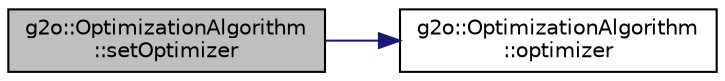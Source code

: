 digraph "g2o::OptimizationAlgorithm::setOptimizer"
{
  edge [fontname="Helvetica",fontsize="10",labelfontname="Helvetica",labelfontsize="10"];
  node [fontname="Helvetica",fontsize="10",shape=record];
  rankdir="LR";
  Node8 [label="g2o::OptimizationAlgorithm\l::setOptimizer",height=0.2,width=0.4,color="black", fillcolor="grey75", style="filled", fontcolor="black"];
  Node8 -> Node9 [color="midnightblue",fontsize="10",style="solid",fontname="Helvetica"];
  Node9 [label="g2o::OptimizationAlgorithm\l::optimizer",height=0.2,width=0.4,color="black", fillcolor="white", style="filled",URL="$classg2o_1_1_optimization_algorithm.html#a040b3e3fd814d9928fa73ae6e98cedc5",tooltip="return the optimizer operating on "];
}
